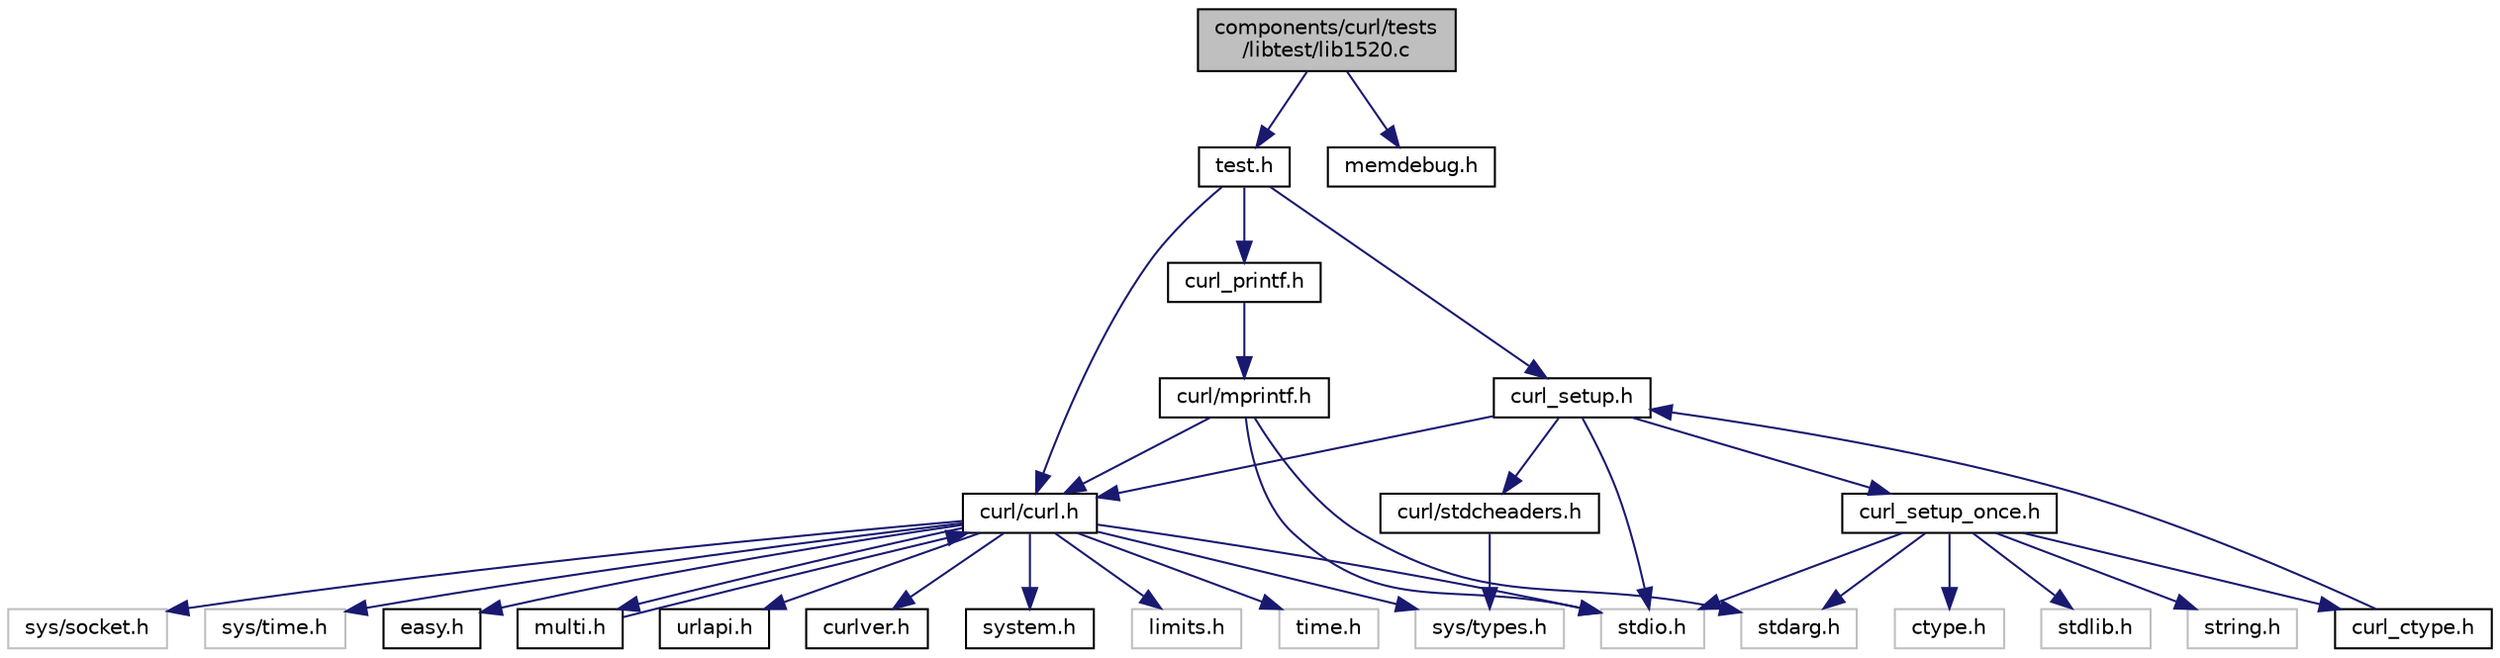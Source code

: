 digraph "components/curl/tests/libtest/lib1520.c"
{
  edge [fontname="Helvetica",fontsize="10",labelfontname="Helvetica",labelfontsize="10"];
  node [fontname="Helvetica",fontsize="10",shape=record];
  Node0 [label="components/curl/tests\l/libtest/lib1520.c",height=0.2,width=0.4,color="black", fillcolor="grey75", style="filled", fontcolor="black"];
  Node0 -> Node1 [color="midnightblue",fontsize="10",style="solid",fontname="Helvetica"];
  Node1 [label="test.h",height=0.2,width=0.4,color="black", fillcolor="white", style="filled",URL="$test_8h.html"];
  Node1 -> Node2 [color="midnightblue",fontsize="10",style="solid",fontname="Helvetica"];
  Node2 [label="curl_setup.h",height=0.2,width=0.4,color="black", fillcolor="white", style="filled",URL="$curl__setup_8h.html"];
  Node2 -> Node3 [color="midnightblue",fontsize="10",style="solid",fontname="Helvetica"];
  Node3 [label="curl/curl.h",height=0.2,width=0.4,color="black", fillcolor="white", style="filled",URL="$curl_8h.html"];
  Node3 -> Node4 [color="midnightblue",fontsize="10",style="solid",fontname="Helvetica"];
  Node4 [label="curlver.h",height=0.2,width=0.4,color="black", fillcolor="white", style="filled",URL="$curlver_8h.html"];
  Node3 -> Node5 [color="midnightblue",fontsize="10",style="solid",fontname="Helvetica"];
  Node5 [label="system.h",height=0.2,width=0.4,color="black", fillcolor="white", style="filled",URL="$components_2curl_2include_2curl_2_system_8h.html"];
  Node3 -> Node6 [color="midnightblue",fontsize="10",style="solid",fontname="Helvetica"];
  Node6 [label="stdio.h",height=0.2,width=0.4,color="grey75", fillcolor="white", style="filled"];
  Node3 -> Node7 [color="midnightblue",fontsize="10",style="solid",fontname="Helvetica"];
  Node7 [label="limits.h",height=0.2,width=0.4,color="grey75", fillcolor="white", style="filled"];
  Node3 -> Node8 [color="midnightblue",fontsize="10",style="solid",fontname="Helvetica"];
  Node8 [label="sys/types.h",height=0.2,width=0.4,color="grey75", fillcolor="white", style="filled"];
  Node3 -> Node9 [color="midnightblue",fontsize="10",style="solid",fontname="Helvetica"];
  Node9 [label="time.h",height=0.2,width=0.4,color="grey75", fillcolor="white", style="filled"];
  Node3 -> Node10 [color="midnightblue",fontsize="10",style="solid",fontname="Helvetica"];
  Node10 [label="sys/socket.h",height=0.2,width=0.4,color="grey75", fillcolor="white", style="filled"];
  Node3 -> Node11 [color="midnightblue",fontsize="10",style="solid",fontname="Helvetica"];
  Node11 [label="sys/time.h",height=0.2,width=0.4,color="grey75", fillcolor="white", style="filled"];
  Node3 -> Node12 [color="midnightblue",fontsize="10",style="solid",fontname="Helvetica"];
  Node12 [label="easy.h",height=0.2,width=0.4,color="black", fillcolor="white", style="filled",URL="$easy_8h.html"];
  Node3 -> Node13 [color="midnightblue",fontsize="10",style="solid",fontname="Helvetica"];
  Node13 [label="multi.h",height=0.2,width=0.4,color="black", fillcolor="white", style="filled",URL="$multi_8h.html"];
  Node13 -> Node3 [color="midnightblue",fontsize="10",style="solid",fontname="Helvetica"];
  Node3 -> Node14 [color="midnightblue",fontsize="10",style="solid",fontname="Helvetica"];
  Node14 [label="urlapi.h",height=0.2,width=0.4,color="black", fillcolor="white", style="filled",URL="$urlapi_8h.html"];
  Node2 -> Node6 [color="midnightblue",fontsize="10",style="solid",fontname="Helvetica"];
  Node2 -> Node15 [color="midnightblue",fontsize="10",style="solid",fontname="Helvetica"];
  Node15 [label="curl/stdcheaders.h",height=0.2,width=0.4,color="black", fillcolor="white", style="filled",URL="$stdcheaders_8h.html"];
  Node15 -> Node8 [color="midnightblue",fontsize="10",style="solid",fontname="Helvetica"];
  Node2 -> Node16 [color="midnightblue",fontsize="10",style="solid",fontname="Helvetica"];
  Node16 [label="curl_setup_once.h",height=0.2,width=0.4,color="black", fillcolor="white", style="filled",URL="$curl__setup__once_8h.html"];
  Node16 -> Node6 [color="midnightblue",fontsize="10",style="solid",fontname="Helvetica"];
  Node16 -> Node17 [color="midnightblue",fontsize="10",style="solid",fontname="Helvetica"];
  Node17 [label="stdlib.h",height=0.2,width=0.4,color="grey75", fillcolor="white", style="filled"];
  Node16 -> Node18 [color="midnightblue",fontsize="10",style="solid",fontname="Helvetica"];
  Node18 [label="string.h",height=0.2,width=0.4,color="grey75", fillcolor="white", style="filled"];
  Node16 -> Node19 [color="midnightblue",fontsize="10",style="solid",fontname="Helvetica"];
  Node19 [label="stdarg.h",height=0.2,width=0.4,color="grey75", fillcolor="white", style="filled"];
  Node16 -> Node20 [color="midnightblue",fontsize="10",style="solid",fontname="Helvetica"];
  Node20 [label="ctype.h",height=0.2,width=0.4,color="grey75", fillcolor="white", style="filled"];
  Node16 -> Node21 [color="midnightblue",fontsize="10",style="solid",fontname="Helvetica"];
  Node21 [label="curl_ctype.h",height=0.2,width=0.4,color="black", fillcolor="white", style="filled",URL="$curl__ctype_8h.html"];
  Node21 -> Node2 [color="midnightblue",fontsize="10",style="solid",fontname="Helvetica"];
  Node1 -> Node3 [color="midnightblue",fontsize="10",style="solid",fontname="Helvetica"];
  Node1 -> Node22 [color="midnightblue",fontsize="10",style="solid",fontname="Helvetica"];
  Node22 [label="curl_printf.h",height=0.2,width=0.4,color="black", fillcolor="white", style="filled",URL="$curl__printf_8h.html"];
  Node22 -> Node23 [color="midnightblue",fontsize="10",style="solid",fontname="Helvetica"];
  Node23 [label="curl/mprintf.h",height=0.2,width=0.4,color="black", fillcolor="white", style="filled",URL="$mprintf_8h.html"];
  Node23 -> Node19 [color="midnightblue",fontsize="10",style="solid",fontname="Helvetica"];
  Node23 -> Node6 [color="midnightblue",fontsize="10",style="solid",fontname="Helvetica"];
  Node23 -> Node3 [color="midnightblue",fontsize="10",style="solid",fontname="Helvetica"];
  Node0 -> Node24 [color="midnightblue",fontsize="10",style="solid",fontname="Helvetica"];
  Node24 [label="memdebug.h",height=0.2,width=0.4,color="black", fillcolor="white", style="filled",URL="$memdebug_8h.html"];
}
